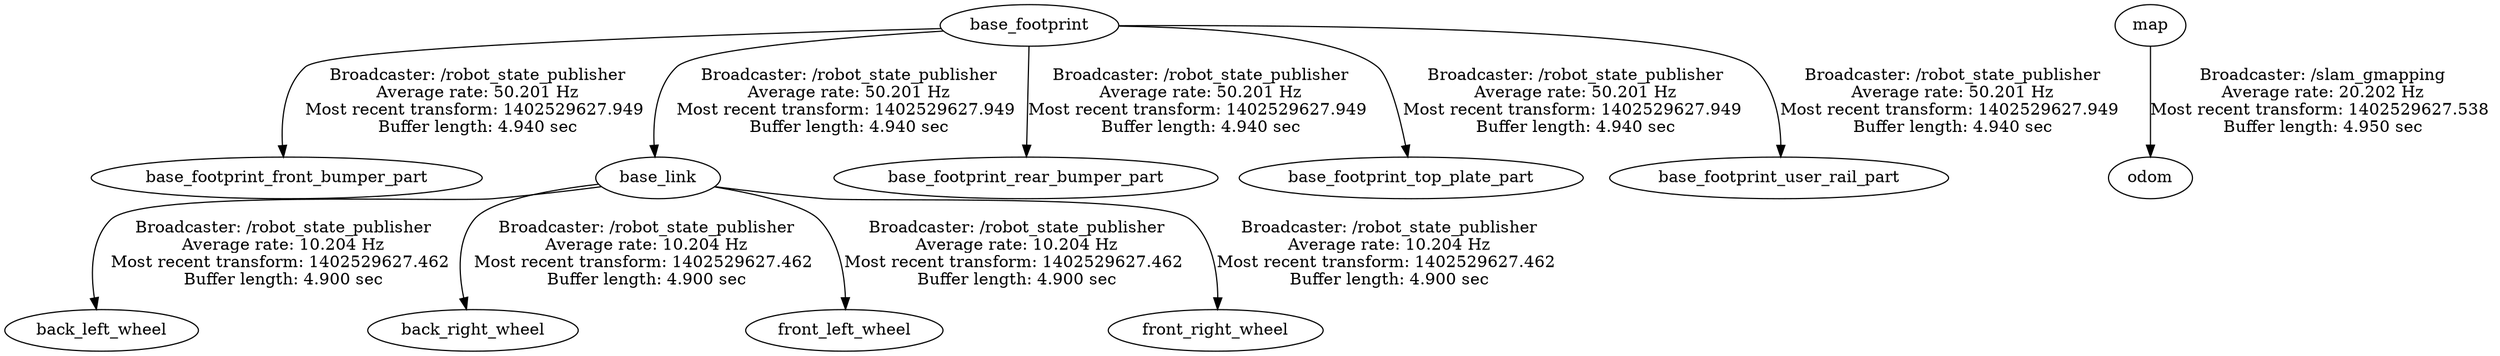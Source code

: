 digraph G {
"base_footprint" -> "base_footprint_front_bumper_part"[label="Broadcaster: /robot_state_publisher\nAverage rate: 50.201 Hz\nMost recent transform: 1402529627.949 \nBuffer length: 4.940 sec\n"];
"base_footprint" -> "base_link"[label="Broadcaster: /robot_state_publisher\nAverage rate: 50.201 Hz\nMost recent transform: 1402529627.949 \nBuffer length: 4.940 sec\n"];
"base_footprint" -> "base_footprint_rear_bumper_part"[label="Broadcaster: /robot_state_publisher\nAverage rate: 50.201 Hz\nMost recent transform: 1402529627.949 \nBuffer length: 4.940 sec\n"];
"base_footprint" -> "base_footprint_top_plate_part"[label="Broadcaster: /robot_state_publisher\nAverage rate: 50.201 Hz\nMost recent transform: 1402529627.949 \nBuffer length: 4.940 sec\n"];
"base_footprint" -> "base_footprint_user_rail_part"[label="Broadcaster: /robot_state_publisher\nAverage rate: 50.201 Hz\nMost recent transform: 1402529627.949 \nBuffer length: 4.940 sec\n"];
"map" -> "odom"[label="Broadcaster: /slam_gmapping\nAverage rate: 20.202 Hz\nMost recent transform: 1402529627.538 \nBuffer length: 4.950 sec\n"];
"base_link" -> "back_left_wheel"[label="Broadcaster: /robot_state_publisher\nAverage rate: 10.204 Hz\nMost recent transform: 1402529627.462 \nBuffer length: 4.900 sec\n"];
"base_link" -> "back_right_wheel"[label="Broadcaster: /robot_state_publisher\nAverage rate: 10.204 Hz\nMost recent transform: 1402529627.462 \nBuffer length: 4.900 sec\n"];
"base_link" -> "front_left_wheel"[label="Broadcaster: /robot_state_publisher\nAverage rate: 10.204 Hz\nMost recent transform: 1402529627.462 \nBuffer length: 4.900 sec\n"];
"base_link" -> "front_right_wheel"[label="Broadcaster: /robot_state_publisher\nAverage rate: 10.204 Hz\nMost recent transform: 1402529627.462 \nBuffer length: 4.900 sec\n"];
}